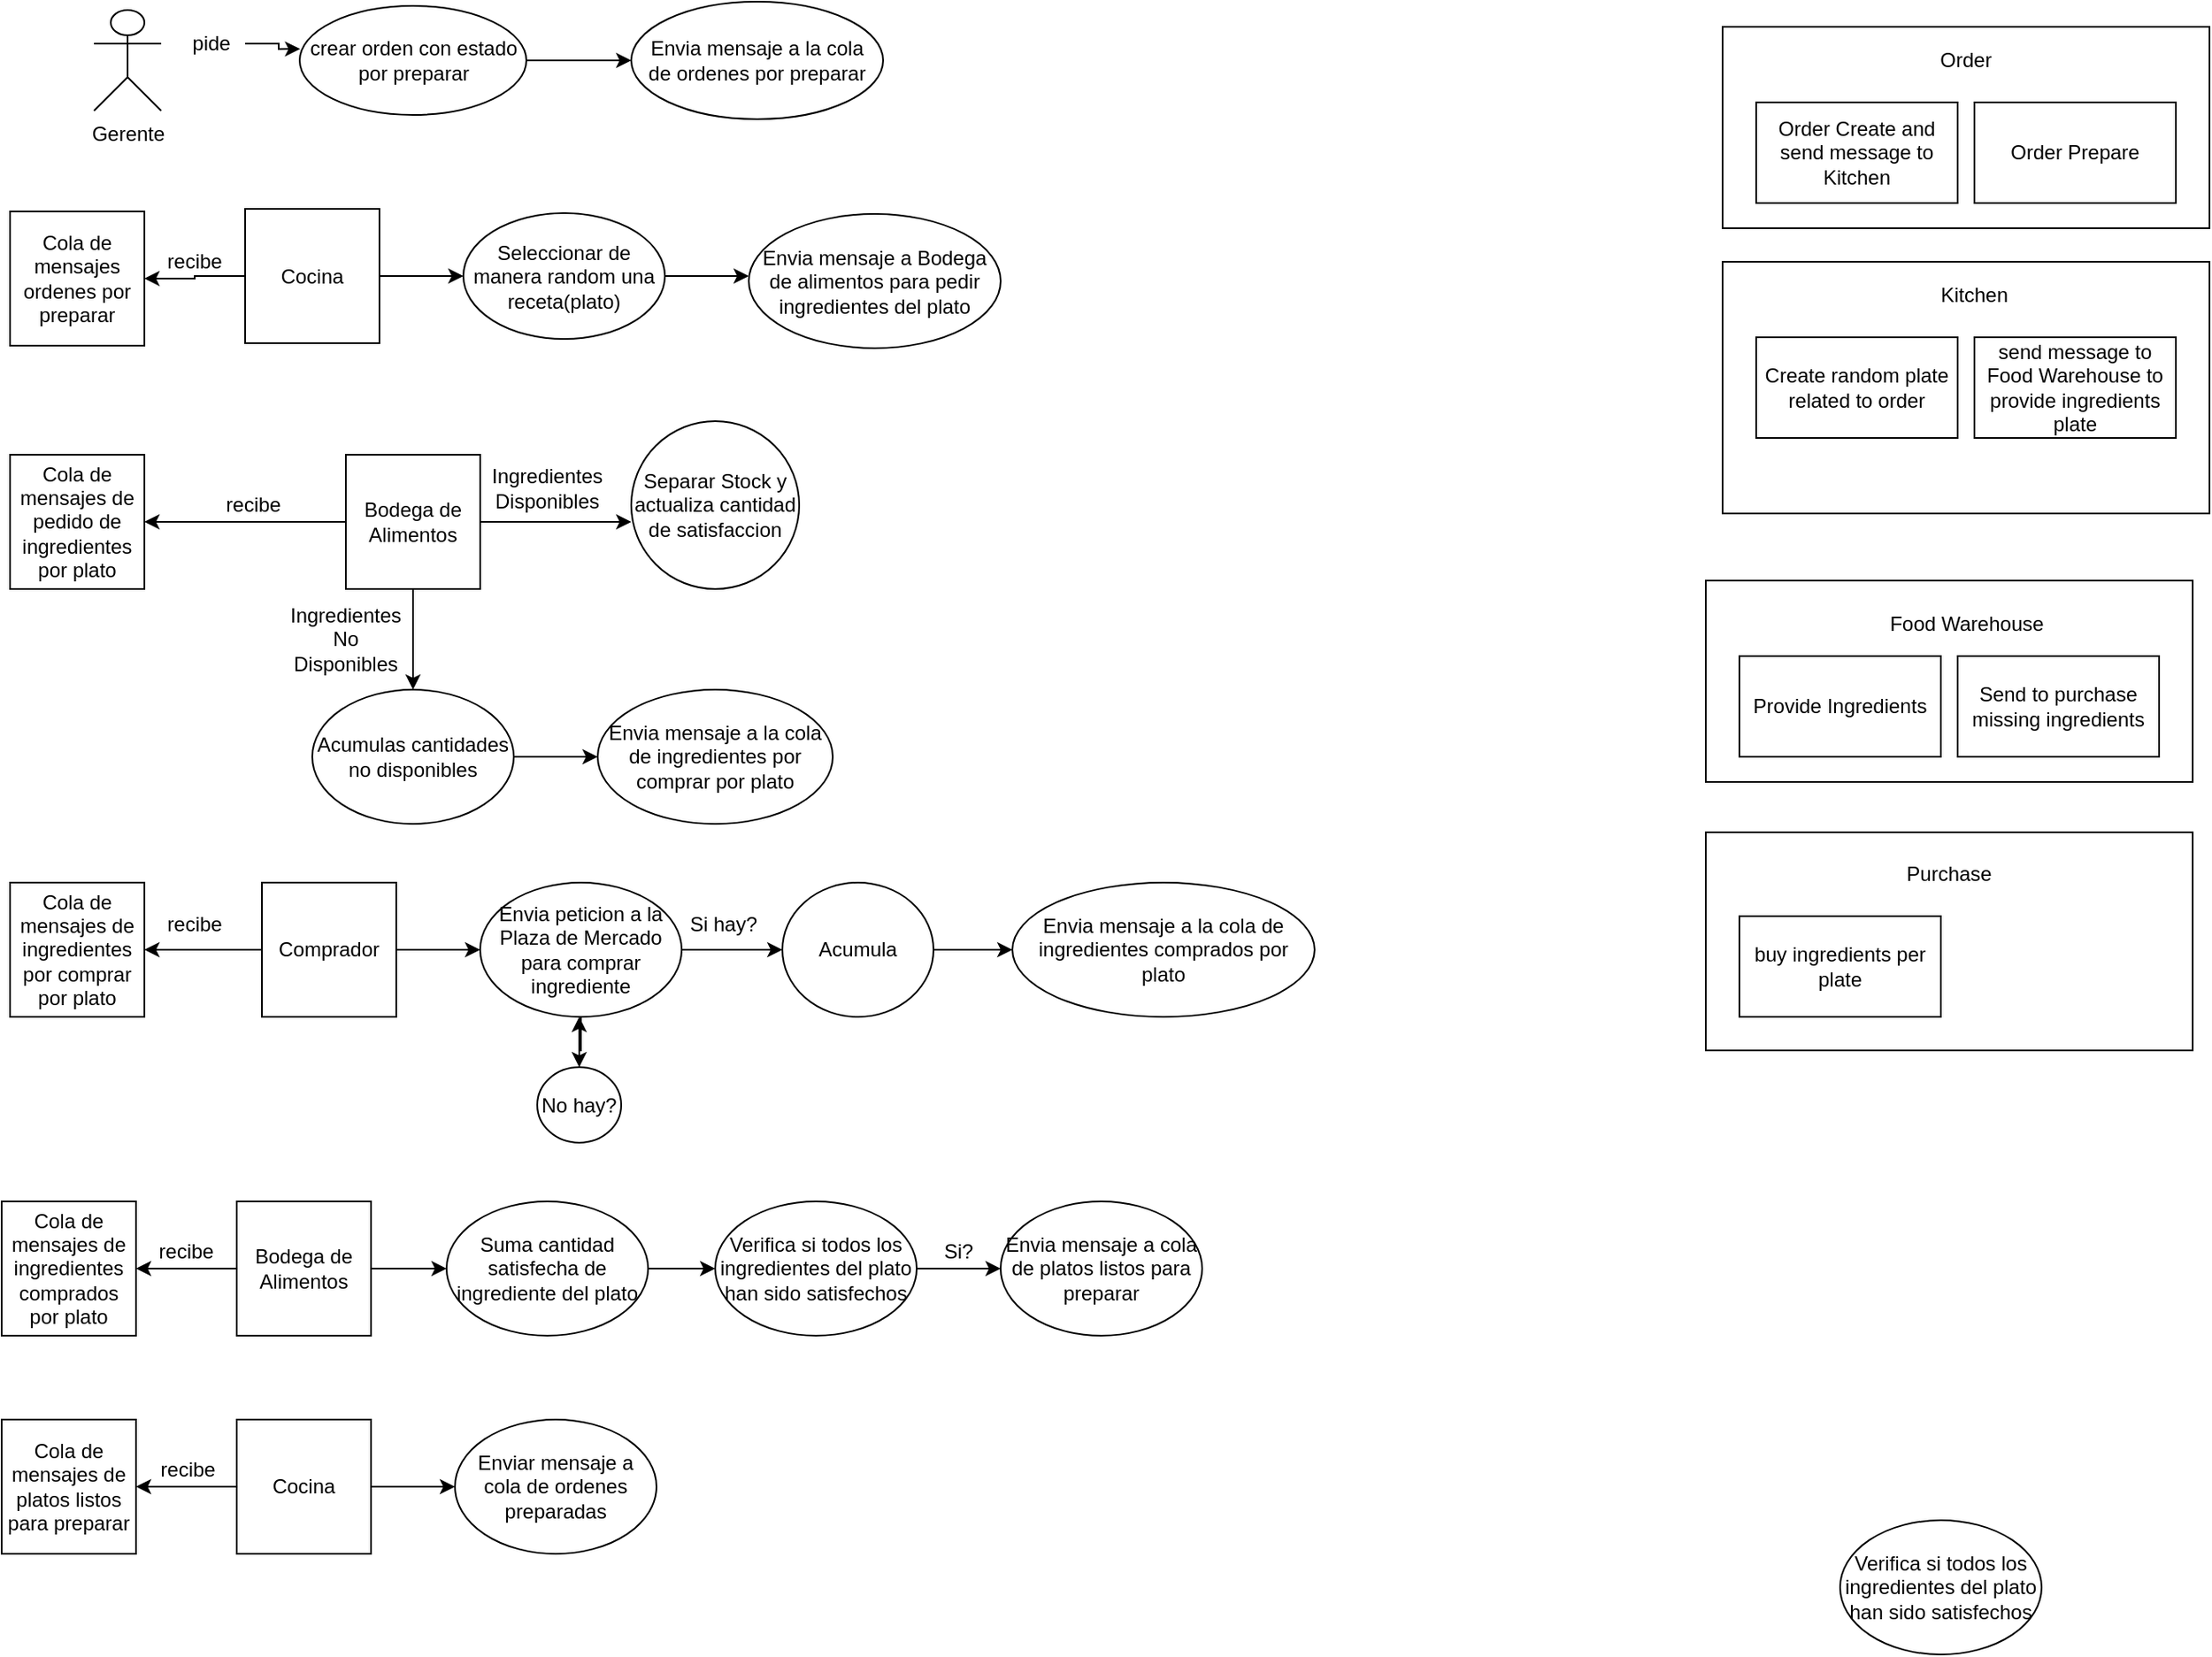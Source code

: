 <mxfile version="13.9.9" type="device"><diagram id="HJNDSLHxDJnsjGu9S_Ht" name="Página-1"><mxGraphModel dx="1662" dy="781" grid="1" gridSize="10" guides="1" tooltips="1" connect="1" arrows="1" fold="1" page="1" pageScale="1" pageWidth="827" pageHeight="1169" math="0" shadow="0"><root><mxCell id="0"/><mxCell id="1" parent="0"/><mxCell id="3Y9cjLpLezLjU7X_x7kv-4" value="" style="rounded=0;whiteSpace=wrap;html=1;" parent="1" vertex="1"><mxGeometry x="1070" y="50" width="290" height="120" as="geometry"/></mxCell><mxCell id="mtbCr8xOO10CnhaxZlKI-14" style="edgeStyle=orthogonalEdgeStyle;rounded=0;orthogonalLoop=1;jettySize=auto;html=1;entryX=0;entryY=0.5;entryDx=0;entryDy=0;" parent="1" source="mtbCr8xOO10CnhaxZlKI-1" target="mtbCr8xOO10CnhaxZlKI-13" edge="1"><mxGeometry relative="1" as="geometry"/></mxCell><mxCell id="mtbCr8xOO10CnhaxZlKI-47" style="edgeStyle=orthogonalEdgeStyle;rounded=0;orthogonalLoop=1;jettySize=auto;html=1;entryX=1;entryY=0.5;entryDx=0;entryDy=0;" parent="1" source="mtbCr8xOO10CnhaxZlKI-1" target="mtbCr8xOO10CnhaxZlKI-46" edge="1"><mxGeometry relative="1" as="geometry"/></mxCell><mxCell id="mtbCr8xOO10CnhaxZlKI-1" value="Cocina" style="whiteSpace=wrap;html=1;aspect=fixed;" parent="1" vertex="1"><mxGeometry x="190" y="158.5" width="80" height="80" as="geometry"/></mxCell><mxCell id="mtbCr8xOO10CnhaxZlKI-2" value="Gerente" style="shape=umlActor;verticalLabelPosition=bottom;verticalAlign=top;html=1;outlineConnect=0;" parent="1" vertex="1"><mxGeometry x="100" y="40" width="40" height="60" as="geometry"/></mxCell><mxCell id="mtbCr8xOO10CnhaxZlKI-3" value="Envia mensaje a la cola de&amp;nbsp;ordenes por preparar" style="ellipse;whiteSpace=wrap;html=1;" parent="1" vertex="1"><mxGeometry x="420" y="35" width="150" height="70" as="geometry"/></mxCell><mxCell id="mtbCr8xOO10CnhaxZlKI-62" style="edgeStyle=orthogonalEdgeStyle;rounded=0;orthogonalLoop=1;jettySize=auto;html=1;entryX=0.002;entryY=0.395;entryDx=0;entryDy=0;entryPerimeter=0;" parent="1" source="mtbCr8xOO10CnhaxZlKI-7" target="mtbCr8xOO10CnhaxZlKI-61" edge="1"><mxGeometry relative="1" as="geometry"/></mxCell><mxCell id="mtbCr8xOO10CnhaxZlKI-7" value="pide" style="text;html=1;strokeColor=none;fillColor=none;align=center;verticalAlign=middle;whiteSpace=wrap;rounded=0;" parent="1" vertex="1"><mxGeometry x="150" y="50" width="40" height="20" as="geometry"/></mxCell><mxCell id="mtbCr8xOO10CnhaxZlKI-22" style="edgeStyle=orthogonalEdgeStyle;rounded=0;orthogonalLoop=1;jettySize=auto;html=1;" parent="1" source="mtbCr8xOO10CnhaxZlKI-13" edge="1"><mxGeometry relative="1" as="geometry"><mxPoint x="490" y="198.5" as="targetPoint"/></mxGeometry></mxCell><mxCell id="mtbCr8xOO10CnhaxZlKI-13" value="Seleccionar de manera random una receta(plato)" style="ellipse;whiteSpace=wrap;html=1;" parent="1" vertex="1"><mxGeometry x="320" y="161" width="120" height="75" as="geometry"/></mxCell><mxCell id="mtbCr8xOO10CnhaxZlKI-26" style="edgeStyle=orthogonalEdgeStyle;rounded=0;orthogonalLoop=1;jettySize=auto;html=1;entryX=1;entryY=0.5;entryDx=0;entryDy=0;" parent="1" source="mtbCr8xOO10CnhaxZlKI-16" target="mtbCr8xOO10CnhaxZlKI-25" edge="1"><mxGeometry relative="1" as="geometry"/></mxCell><mxCell id="mtbCr8xOO10CnhaxZlKI-29" style="edgeStyle=orthogonalEdgeStyle;rounded=0;orthogonalLoop=1;jettySize=auto;html=1;" parent="1" source="mtbCr8xOO10CnhaxZlKI-16" edge="1"><mxGeometry relative="1" as="geometry"><mxPoint x="420" y="345" as="targetPoint"/></mxGeometry></mxCell><mxCell id="mtbCr8xOO10CnhaxZlKI-33" style="edgeStyle=orthogonalEdgeStyle;rounded=0;orthogonalLoop=1;jettySize=auto;html=1;" parent="1" source="mtbCr8xOO10CnhaxZlKI-16" edge="1"><mxGeometry relative="1" as="geometry"><mxPoint x="290" y="445" as="targetPoint"/></mxGeometry></mxCell><mxCell id="mtbCr8xOO10CnhaxZlKI-16" value="Bodega de Alimentos" style="whiteSpace=wrap;html=1;aspect=fixed;" parent="1" vertex="1"><mxGeometry x="250" y="305" width="80" height="80" as="geometry"/></mxCell><mxCell id="mtbCr8xOO10CnhaxZlKI-23" value="Envia mensaje a Bodega de alimentos para pedir ingredientes del plato" style="ellipse;whiteSpace=wrap;html=1;" parent="1" vertex="1"><mxGeometry x="490" y="161.5" width="150" height="80" as="geometry"/></mxCell><mxCell id="mtbCr8xOO10CnhaxZlKI-25" value="Cola de mensajes de pedido de ingredientes por plato" style="whiteSpace=wrap;html=1;aspect=fixed;" parent="1" vertex="1"><mxGeometry x="50" y="305" width="80" height="80" as="geometry"/></mxCell><mxCell id="mtbCr8xOO10CnhaxZlKI-27" value="recibe" style="text;html=1;strokeColor=none;fillColor=none;align=center;verticalAlign=middle;whiteSpace=wrap;rounded=0;" parent="1" vertex="1"><mxGeometry x="150" y="325" width="90" height="20" as="geometry"/></mxCell><mxCell id="mtbCr8xOO10CnhaxZlKI-31" value="Ingredientes Disponibles" style="text;html=1;strokeColor=none;fillColor=none;align=center;verticalAlign=middle;whiteSpace=wrap;rounded=0;" parent="1" vertex="1"><mxGeometry x="340" y="315" width="60" height="20" as="geometry"/></mxCell><mxCell id="mtbCr8xOO10CnhaxZlKI-32" value="Ingredientes No Disponibles" style="text;html=1;strokeColor=none;fillColor=none;align=center;verticalAlign=middle;whiteSpace=wrap;rounded=0;" parent="1" vertex="1"><mxGeometry x="220" y="405" width="60" height="20" as="geometry"/></mxCell><mxCell id="mtbCr8xOO10CnhaxZlKI-34" value="Separar Stock y actualiza cantidad de satisfaccion" style="ellipse;whiteSpace=wrap;html=1;aspect=fixed;" parent="1" vertex="1"><mxGeometry x="420" y="285" width="100" height="100" as="geometry"/></mxCell><mxCell id="mtbCr8xOO10CnhaxZlKI-92" style="edgeStyle=orthogonalEdgeStyle;rounded=0;orthogonalLoop=1;jettySize=auto;html=1;entryX=0;entryY=0.5;entryDx=0;entryDy=0;" parent="1" source="mtbCr8xOO10CnhaxZlKI-35" target="mtbCr8xOO10CnhaxZlKI-91" edge="1"><mxGeometry relative="1" as="geometry"/></mxCell><mxCell id="mtbCr8xOO10CnhaxZlKI-35" value="Acumulas cantidades no disponibles" style="ellipse;whiteSpace=wrap;html=1;" parent="1" vertex="1"><mxGeometry x="230" y="445" width="120" height="80" as="geometry"/></mxCell><mxCell id="mtbCr8xOO10CnhaxZlKI-46" value="Cola de mensajes ordenes por preparar" style="whiteSpace=wrap;html=1;aspect=fixed;" parent="1" vertex="1"><mxGeometry x="50" y="160" width="80" height="80" as="geometry"/></mxCell><mxCell id="mtbCr8xOO10CnhaxZlKI-48" value="recibe" style="text;html=1;strokeColor=none;fillColor=none;align=center;verticalAlign=middle;whiteSpace=wrap;rounded=0;" parent="1" vertex="1"><mxGeometry x="140" y="180" width="40" height="20" as="geometry"/></mxCell><mxCell id="mtbCr8xOO10CnhaxZlKI-52" value="Cola de mensajes de platos listos para preparar" style="whiteSpace=wrap;html=1;aspect=fixed;" parent="1" vertex="1"><mxGeometry x="45" y="880" width="80" height="80" as="geometry"/></mxCell><mxCell id="mtbCr8xOO10CnhaxZlKI-54" style="edgeStyle=orthogonalEdgeStyle;rounded=0;orthogonalLoop=1;jettySize=auto;html=1;entryX=1;entryY=0.5;entryDx=0;entryDy=0;" parent="1" source="mtbCr8xOO10CnhaxZlKI-53" target="mtbCr8xOO10CnhaxZlKI-52" edge="1"><mxGeometry relative="1" as="geometry"/></mxCell><mxCell id="mtbCr8xOO10CnhaxZlKI-59" style="edgeStyle=orthogonalEdgeStyle;rounded=0;orthogonalLoop=1;jettySize=auto;html=1;" parent="1" source="mtbCr8xOO10CnhaxZlKI-53" edge="1"><mxGeometry relative="1" as="geometry"><mxPoint x="315" y="920" as="targetPoint"/></mxGeometry></mxCell><mxCell id="mtbCr8xOO10CnhaxZlKI-53" value="Cocina" style="whiteSpace=wrap;html=1;aspect=fixed;" parent="1" vertex="1"><mxGeometry x="185" y="880" width="80" height="80" as="geometry"/></mxCell><mxCell id="mtbCr8xOO10CnhaxZlKI-55" value="recibe" style="text;html=1;strokeColor=none;fillColor=none;align=center;verticalAlign=middle;whiteSpace=wrap;rounded=0;" parent="1" vertex="1"><mxGeometry x="136" y="900" width="40" height="20" as="geometry"/></mxCell><mxCell id="mtbCr8xOO10CnhaxZlKI-60" value="Enviar mensaje a cola de ordenes preparadas" style="ellipse;whiteSpace=wrap;html=1;" parent="1" vertex="1"><mxGeometry x="315" y="880" width="120" height="80" as="geometry"/></mxCell><mxCell id="mtbCr8xOO10CnhaxZlKI-63" style="edgeStyle=orthogonalEdgeStyle;rounded=0;orthogonalLoop=1;jettySize=auto;html=1;entryX=0;entryY=0.5;entryDx=0;entryDy=0;" parent="1" source="mtbCr8xOO10CnhaxZlKI-61" target="mtbCr8xOO10CnhaxZlKI-3" edge="1"><mxGeometry relative="1" as="geometry"/></mxCell><mxCell id="mtbCr8xOO10CnhaxZlKI-61" value="crear orden con estado por preparar" style="ellipse;whiteSpace=wrap;html=1;" parent="1" vertex="1"><mxGeometry x="222.5" y="37.5" width="135" height="65" as="geometry"/></mxCell><mxCell id="mtbCr8xOO10CnhaxZlKI-65" value="Cola de mensajes de ingredientes por comprar por plato" style="whiteSpace=wrap;html=1;aspect=fixed;" parent="1" vertex="1"><mxGeometry x="50" y="560" width="80" height="80" as="geometry"/></mxCell><mxCell id="mtbCr8xOO10CnhaxZlKI-67" style="edgeStyle=orthogonalEdgeStyle;rounded=0;orthogonalLoop=1;jettySize=auto;html=1;entryX=1;entryY=0.5;entryDx=0;entryDy=0;" parent="1" source="mtbCr8xOO10CnhaxZlKI-66" target="mtbCr8xOO10CnhaxZlKI-65" edge="1"><mxGeometry relative="1" as="geometry"/></mxCell><mxCell id="mtbCr8xOO10CnhaxZlKI-70" style="edgeStyle=orthogonalEdgeStyle;rounded=0;orthogonalLoop=1;jettySize=auto;html=1;entryX=0;entryY=0.5;entryDx=0;entryDy=0;" parent="1" source="mtbCr8xOO10CnhaxZlKI-66" target="mtbCr8xOO10CnhaxZlKI-69" edge="1"><mxGeometry relative="1" as="geometry"/></mxCell><mxCell id="mtbCr8xOO10CnhaxZlKI-66" value="Comprador" style="whiteSpace=wrap;html=1;aspect=fixed;" parent="1" vertex="1"><mxGeometry x="200" y="560" width="80" height="80" as="geometry"/></mxCell><mxCell id="mtbCr8xOO10CnhaxZlKI-68" value="recibe" style="text;html=1;strokeColor=none;fillColor=none;align=center;verticalAlign=middle;whiteSpace=wrap;rounded=0;" parent="1" vertex="1"><mxGeometry x="115" y="575" width="90" height="20" as="geometry"/></mxCell><mxCell id="mtbCr8xOO10CnhaxZlKI-72" style="edgeStyle=orthogonalEdgeStyle;rounded=0;orthogonalLoop=1;jettySize=auto;html=1;entryX=0.5;entryY=0;entryDx=0;entryDy=0;" parent="1" source="mtbCr8xOO10CnhaxZlKI-69" target="mtbCr8xOO10CnhaxZlKI-71" edge="1"><mxGeometry relative="1" as="geometry"/></mxCell><mxCell id="mtbCr8xOO10CnhaxZlKI-74" style="edgeStyle=orthogonalEdgeStyle;rounded=0;orthogonalLoop=1;jettySize=auto;html=1;" parent="1" source="mtbCr8xOO10CnhaxZlKI-69" edge="1"><mxGeometry relative="1" as="geometry"><mxPoint x="510" y="600" as="targetPoint"/></mxGeometry></mxCell><mxCell id="mtbCr8xOO10CnhaxZlKI-69" value="Envia peticion a la Plaza de Mercado para comprar ingrediente" style="ellipse;whiteSpace=wrap;html=1;" parent="1" vertex="1"><mxGeometry x="330" y="560" width="120" height="80" as="geometry"/></mxCell><mxCell id="mtbCr8xOO10CnhaxZlKI-73" style="edgeStyle=orthogonalEdgeStyle;rounded=0;orthogonalLoop=1;jettySize=auto;html=1;" parent="1" source="mtbCr8xOO10CnhaxZlKI-71" edge="1"><mxGeometry relative="1" as="geometry"><mxPoint x="389" y="640" as="targetPoint"/></mxGeometry></mxCell><mxCell id="mtbCr8xOO10CnhaxZlKI-71" value="No hay?" style="ellipse;whiteSpace=wrap;html=1;" parent="1" vertex="1"><mxGeometry x="364" y="670" width="50" height="45" as="geometry"/></mxCell><mxCell id="mtbCr8xOO10CnhaxZlKI-75" value="Si hay?" style="text;html=1;strokeColor=none;fillColor=none;align=center;verticalAlign=middle;whiteSpace=wrap;rounded=0;" parent="1" vertex="1"><mxGeometry x="450" y="575" width="50" height="20" as="geometry"/></mxCell><mxCell id="mtbCr8xOO10CnhaxZlKI-94" style="edgeStyle=orthogonalEdgeStyle;rounded=0;orthogonalLoop=1;jettySize=auto;html=1;entryX=0;entryY=0.5;entryDx=0;entryDy=0;" parent="1" source="mtbCr8xOO10CnhaxZlKI-76" target="mtbCr8xOO10CnhaxZlKI-93" edge="1"><mxGeometry relative="1" as="geometry"/></mxCell><mxCell id="mtbCr8xOO10CnhaxZlKI-76" value="Acumula" style="ellipse;whiteSpace=wrap;html=1;" parent="1" vertex="1"><mxGeometry x="510" y="560" width="90" height="80" as="geometry"/></mxCell><mxCell id="mtbCr8xOO10CnhaxZlKI-77" value="Cola de mensajes de ingredientes comprados por plato" style="whiteSpace=wrap;html=1;aspect=fixed;" parent="1" vertex="1"><mxGeometry x="45" y="750" width="80" height="80" as="geometry"/></mxCell><mxCell id="mtbCr8xOO10CnhaxZlKI-80" style="edgeStyle=orthogonalEdgeStyle;rounded=0;orthogonalLoop=1;jettySize=auto;html=1;entryX=1;entryY=0.5;entryDx=0;entryDy=0;" parent="1" source="mtbCr8xOO10CnhaxZlKI-78" target="mtbCr8xOO10CnhaxZlKI-77" edge="1"><mxGeometry relative="1" as="geometry"/></mxCell><mxCell id="mtbCr8xOO10CnhaxZlKI-82" style="edgeStyle=orthogonalEdgeStyle;rounded=0;orthogonalLoop=1;jettySize=auto;html=1;entryX=0;entryY=0.5;entryDx=0;entryDy=0;" parent="1" source="mtbCr8xOO10CnhaxZlKI-78" edge="1"><mxGeometry relative="1" as="geometry"><mxPoint x="310" y="790" as="targetPoint"/></mxGeometry></mxCell><mxCell id="mtbCr8xOO10CnhaxZlKI-78" value="Bodega de Alimentos" style="whiteSpace=wrap;html=1;aspect=fixed;" parent="1" vertex="1"><mxGeometry x="185" y="750" width="80" height="80" as="geometry"/></mxCell><mxCell id="mtbCr8xOO10CnhaxZlKI-79" value="recibe" style="text;html=1;strokeColor=none;fillColor=none;align=center;verticalAlign=middle;whiteSpace=wrap;rounded=0;" parent="1" vertex="1"><mxGeometry x="110" y="770" width="90" height="20" as="geometry"/></mxCell><mxCell id="mtbCr8xOO10CnhaxZlKI-86" style="edgeStyle=orthogonalEdgeStyle;rounded=0;orthogonalLoop=1;jettySize=auto;html=1;entryX=0;entryY=0.5;entryDx=0;entryDy=0;" parent="1" source="mtbCr8xOO10CnhaxZlKI-83" target="mtbCr8xOO10CnhaxZlKI-85" edge="1"><mxGeometry relative="1" as="geometry"/></mxCell><mxCell id="mtbCr8xOO10CnhaxZlKI-83" value="Suma cantidad satisfecha de ingrediente del plato" style="ellipse;whiteSpace=wrap;html=1;" parent="1" vertex="1"><mxGeometry x="310" y="750" width="120" height="80" as="geometry"/></mxCell><mxCell id="mtbCr8xOO10CnhaxZlKI-87" style="edgeStyle=orthogonalEdgeStyle;rounded=0;orthogonalLoop=1;jettySize=auto;html=1;" parent="1" source="mtbCr8xOO10CnhaxZlKI-85" edge="1"><mxGeometry relative="1" as="geometry"><mxPoint x="640" y="790" as="targetPoint"/></mxGeometry></mxCell><mxCell id="mtbCr8xOO10CnhaxZlKI-85" value="Verifica si todos los ingredientes del plato han sido satisfechos" style="ellipse;whiteSpace=wrap;html=1;" parent="1" vertex="1"><mxGeometry x="470" y="750" width="120" height="80" as="geometry"/></mxCell><mxCell id="mtbCr8xOO10CnhaxZlKI-88" value="Envia mensaje a cola de platos listos para preparar" style="ellipse;whiteSpace=wrap;html=1;" parent="1" vertex="1"><mxGeometry x="640" y="750" width="120" height="80" as="geometry"/></mxCell><mxCell id="mtbCr8xOO10CnhaxZlKI-89" value="Verifica si todos los ingredientes del plato han sido satisfechos" style="ellipse;whiteSpace=wrap;html=1;" parent="1" vertex="1"><mxGeometry x="1140" y="940" width="120" height="80" as="geometry"/></mxCell><mxCell id="mtbCr8xOO10CnhaxZlKI-90" value="Si?" style="text;html=1;strokeColor=none;fillColor=none;align=center;verticalAlign=middle;whiteSpace=wrap;rounded=0;" parent="1" vertex="1"><mxGeometry x="590" y="770" width="50" height="20" as="geometry"/></mxCell><mxCell id="mtbCr8xOO10CnhaxZlKI-91" value="Envia mensaje a la cola de ingredientes por comprar por plato" style="ellipse;whiteSpace=wrap;html=1;" parent="1" vertex="1"><mxGeometry x="400" y="445" width="140" height="80" as="geometry"/></mxCell><mxCell id="mtbCr8xOO10CnhaxZlKI-93" value="Envia mensaje a la cola de ingredientes comprados por plato" style="ellipse;whiteSpace=wrap;html=1;" parent="1" vertex="1"><mxGeometry x="647" y="560" width="180" height="80" as="geometry"/></mxCell><mxCell id="3Y9cjLpLezLjU7X_x7kv-1" value="Order Create and send message to Kitchen" style="rounded=0;whiteSpace=wrap;html=1;" parent="1" vertex="1"><mxGeometry x="1090" y="95" width="120" height="60" as="geometry"/></mxCell><mxCell id="3Y9cjLpLezLjU7X_x7kv-2" value="Order Prepare" style="rounded=0;whiteSpace=wrap;html=1;" parent="1" vertex="1"><mxGeometry x="1220" y="95" width="120" height="60" as="geometry"/></mxCell><mxCell id="3Y9cjLpLezLjU7X_x7kv-3" value="" style="rounded=0;whiteSpace=wrap;html=1;" parent="1" vertex="1"><mxGeometry x="1060" y="380" width="290" height="120" as="geometry"/></mxCell><mxCell id="3Y9cjLpLezLjU7X_x7kv-5" value="Order" style="text;html=1;strokeColor=none;fillColor=none;align=center;verticalAlign=middle;whiteSpace=wrap;rounded=0;" parent="1" vertex="1"><mxGeometry x="1195" y="60" width="40" height="20" as="geometry"/></mxCell><mxCell id="3Y9cjLpLezLjU7X_x7kv-6" value="&lt;div style=&quot;direction: ltr&quot;&gt;&lt;span&gt;Food Warehouse&lt;/span&gt;&lt;/div&gt;" style="text;html=1;strokeColor=none;fillColor=none;align=center;verticalAlign=middle;whiteSpace=wrap;rounded=0;" parent="1" vertex="1"><mxGeometry x="1160" y="396" width="111" height="20" as="geometry"/></mxCell><mxCell id="3Y9cjLpLezLjU7X_x7kv-7" value="Provide Ingredients" style="rounded=0;whiteSpace=wrap;html=1;" parent="1" vertex="1"><mxGeometry x="1080" y="425" width="120" height="60" as="geometry"/></mxCell><mxCell id="3Y9cjLpLezLjU7X_x7kv-8" value="Send to purchase missing ingredients" style="rounded=0;whiteSpace=wrap;html=1;" parent="1" vertex="1"><mxGeometry x="1210" y="425" width="120" height="60" as="geometry"/></mxCell><mxCell id="3Y9cjLpLezLjU7X_x7kv-9" value="" style="rounded=0;whiteSpace=wrap;html=1;" parent="1" vertex="1"><mxGeometry x="1060" y="530" width="290" height="130" as="geometry"/></mxCell><mxCell id="3Y9cjLpLezLjU7X_x7kv-10" value="Purchase" style="text;html=1;strokeColor=none;fillColor=none;align=center;verticalAlign=middle;whiteSpace=wrap;rounded=0;" parent="1" vertex="1"><mxGeometry x="1170" y="545" width="70" height="20" as="geometry"/></mxCell><mxCell id="3Y9cjLpLezLjU7X_x7kv-11" value="buy ingredients per plate" style="rounded=0;whiteSpace=wrap;html=1;" parent="1" vertex="1"><mxGeometry x="1080" y="580" width="120" height="60" as="geometry"/></mxCell><mxCell id="3Y9cjLpLezLjU7X_x7kv-12" value="" style="rounded=0;whiteSpace=wrap;html=1;" parent="1" vertex="1"><mxGeometry x="1070" y="190" width="290" height="150" as="geometry"/></mxCell><mxCell id="3Y9cjLpLezLjU7X_x7kv-13" value="Kitchen" style="text;html=1;strokeColor=none;fillColor=none;align=center;verticalAlign=middle;whiteSpace=wrap;rounded=0;" parent="1" vertex="1"><mxGeometry x="1200" y="200" width="40" height="20" as="geometry"/></mxCell><mxCell id="3Y9cjLpLezLjU7X_x7kv-14" value="Create random plate related to order" style="rounded=0;whiteSpace=wrap;html=1;" parent="1" vertex="1"><mxGeometry x="1090" y="235" width="120" height="60" as="geometry"/></mxCell><mxCell id="3Y9cjLpLezLjU7X_x7kv-15" value="send message to Food Warehouse to provide ingredients plate" style="rounded=0;whiteSpace=wrap;html=1;" parent="1" vertex="1"><mxGeometry x="1220" y="235" width="120" height="60" as="geometry"/></mxCell></root></mxGraphModel></diagram></mxfile>